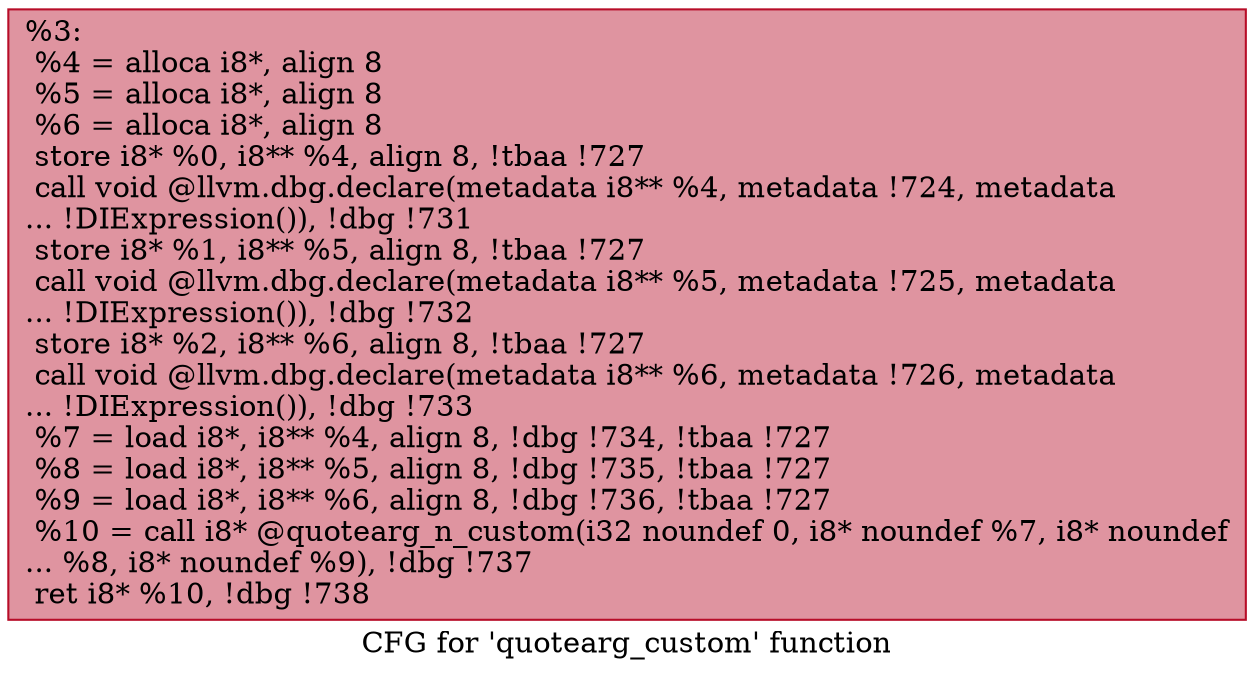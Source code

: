 digraph "CFG for 'quotearg_custom' function" {
	label="CFG for 'quotearg_custom' function";

	Node0x2495310 [shape=record,color="#b70d28ff", style=filled, fillcolor="#b70d2870",label="{%3:\l  %4 = alloca i8*, align 8\l  %5 = alloca i8*, align 8\l  %6 = alloca i8*, align 8\l  store i8* %0, i8** %4, align 8, !tbaa !727\l  call void @llvm.dbg.declare(metadata i8** %4, metadata !724, metadata\l... !DIExpression()), !dbg !731\l  store i8* %1, i8** %5, align 8, !tbaa !727\l  call void @llvm.dbg.declare(metadata i8** %5, metadata !725, metadata\l... !DIExpression()), !dbg !732\l  store i8* %2, i8** %6, align 8, !tbaa !727\l  call void @llvm.dbg.declare(metadata i8** %6, metadata !726, metadata\l... !DIExpression()), !dbg !733\l  %7 = load i8*, i8** %4, align 8, !dbg !734, !tbaa !727\l  %8 = load i8*, i8** %5, align 8, !dbg !735, !tbaa !727\l  %9 = load i8*, i8** %6, align 8, !dbg !736, !tbaa !727\l  %10 = call i8* @quotearg_n_custom(i32 noundef 0, i8* noundef %7, i8* noundef\l... %8, i8* noundef %9), !dbg !737\l  ret i8* %10, !dbg !738\l}"];
}
